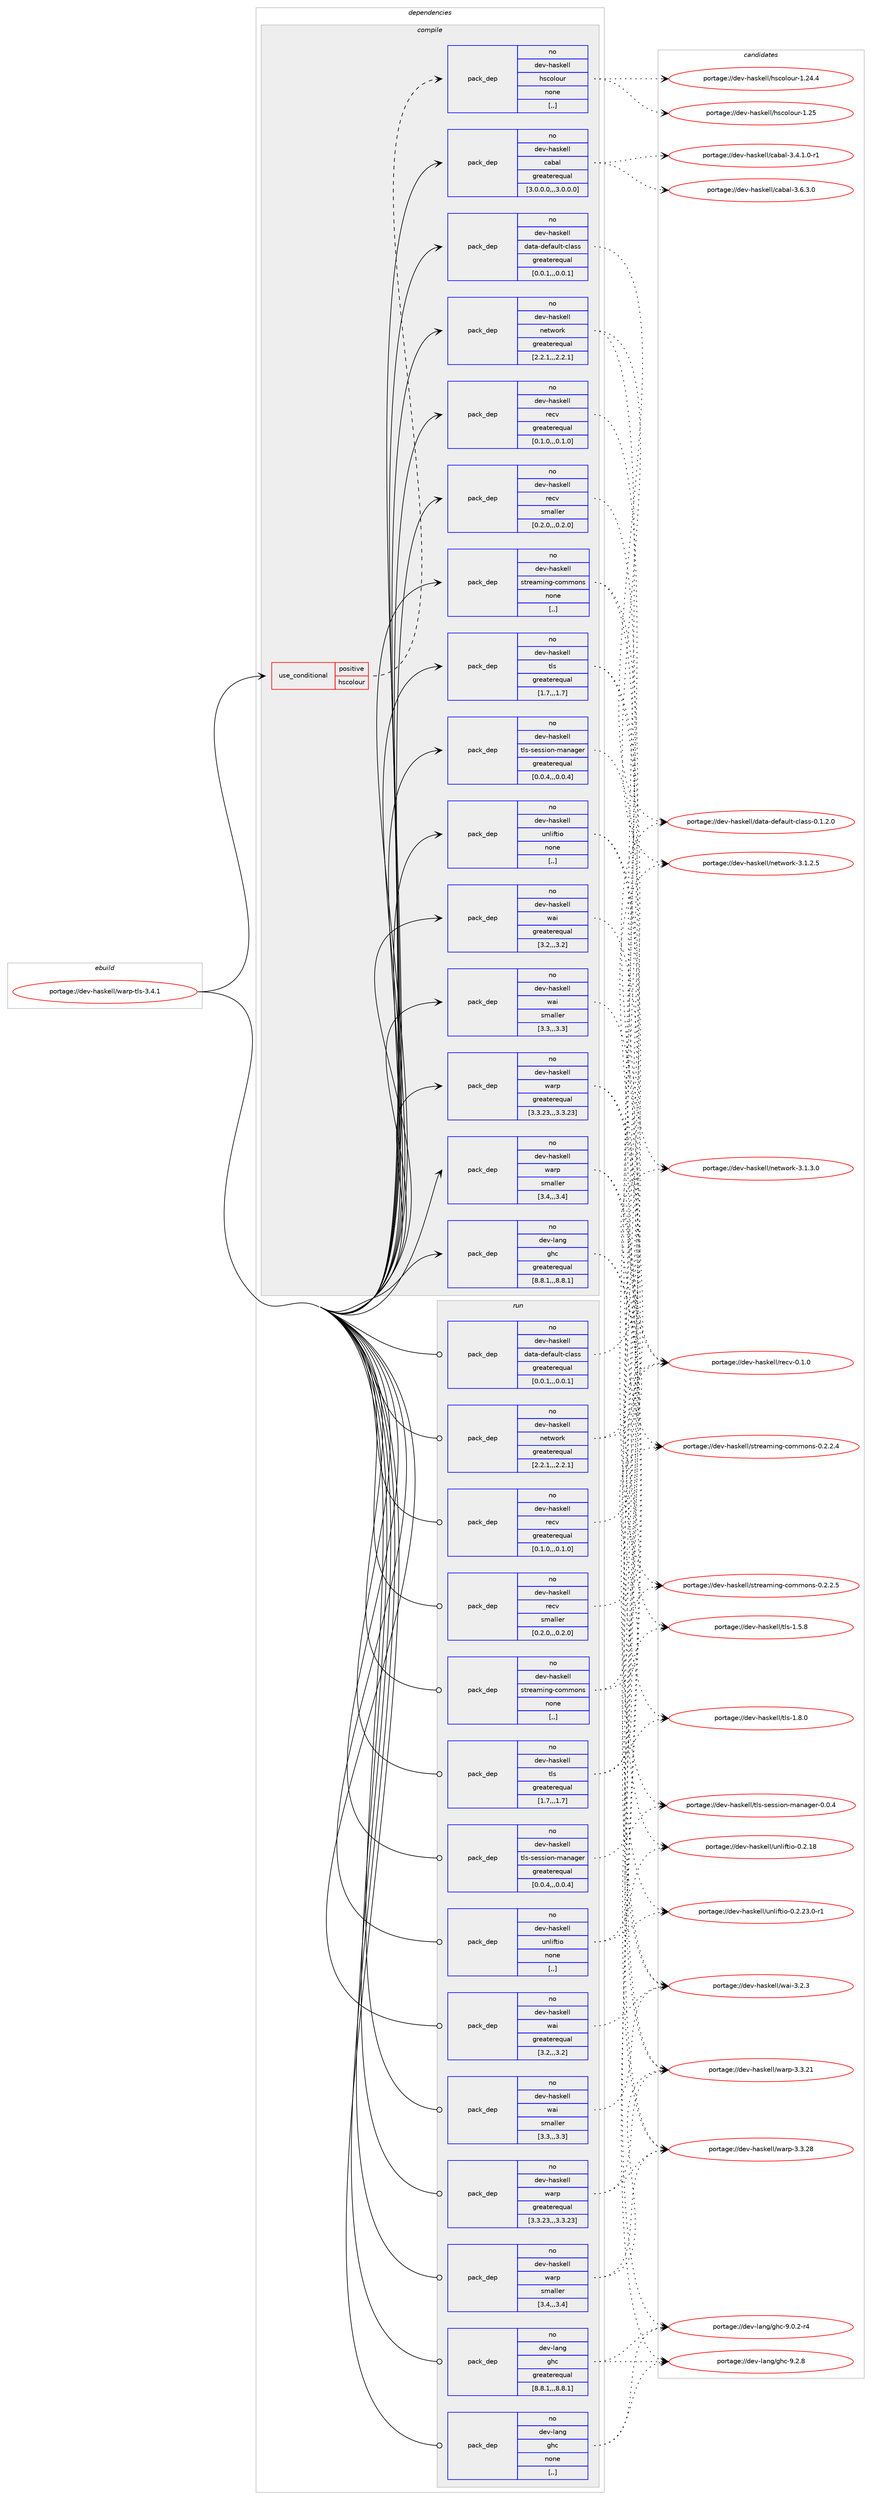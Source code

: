 digraph prolog {

# *************
# Graph options
# *************

newrank=true;
concentrate=true;
compound=true;
graph [rankdir=LR,fontname=Helvetica,fontsize=10,ranksep=1.5];#, ranksep=2.5, nodesep=0.2];
edge  [arrowhead=vee];
node  [fontname=Helvetica,fontsize=10];

# **********
# The ebuild
# **********

subgraph cluster_leftcol {
color=gray;
rank=same;
label=<<i>ebuild</i>>;
id [label="portage://dev-haskell/warp-tls-3.4.1", color=red, width=4, href="../dev-haskell/warp-tls-3.4.1.svg"];
}

# ****************
# The dependencies
# ****************

subgraph cluster_midcol {
color=gray;
label=<<i>dependencies</i>>;
subgraph cluster_compile {
fillcolor="#eeeeee";
style=filled;
label=<<i>compile</i>>;
subgraph cond20710 {
dependency88854 [label=<<TABLE BORDER="0" CELLBORDER="1" CELLSPACING="0" CELLPADDING="4"><TR><TD ROWSPAN="3" CELLPADDING="10">use_conditional</TD></TR><TR><TD>positive</TD></TR><TR><TD>hscolour</TD></TR></TABLE>>, shape=none, color=red];
subgraph pack67122 {
dependency88855 [label=<<TABLE BORDER="0" CELLBORDER="1" CELLSPACING="0" CELLPADDING="4" WIDTH="220"><TR><TD ROWSPAN="6" CELLPADDING="30">pack_dep</TD></TR><TR><TD WIDTH="110">no</TD></TR><TR><TD>dev-haskell</TD></TR><TR><TD>hscolour</TD></TR><TR><TD>none</TD></TR><TR><TD>[,,]</TD></TR></TABLE>>, shape=none, color=blue];
}
dependency88854:e -> dependency88855:w [weight=20,style="dashed",arrowhead="vee"];
}
id:e -> dependency88854:w [weight=20,style="solid",arrowhead="vee"];
subgraph pack67123 {
dependency88856 [label=<<TABLE BORDER="0" CELLBORDER="1" CELLSPACING="0" CELLPADDING="4" WIDTH="220"><TR><TD ROWSPAN="6" CELLPADDING="30">pack_dep</TD></TR><TR><TD WIDTH="110">no</TD></TR><TR><TD>dev-haskell</TD></TR><TR><TD>cabal</TD></TR><TR><TD>greaterequal</TD></TR><TR><TD>[3.0.0.0,,,3.0.0.0]</TD></TR></TABLE>>, shape=none, color=blue];
}
id:e -> dependency88856:w [weight=20,style="solid",arrowhead="vee"];
subgraph pack67124 {
dependency88857 [label=<<TABLE BORDER="0" CELLBORDER="1" CELLSPACING="0" CELLPADDING="4" WIDTH="220"><TR><TD ROWSPAN="6" CELLPADDING="30">pack_dep</TD></TR><TR><TD WIDTH="110">no</TD></TR><TR><TD>dev-haskell</TD></TR><TR><TD>data-default-class</TD></TR><TR><TD>greaterequal</TD></TR><TR><TD>[0.0.1,,,0.0.1]</TD></TR></TABLE>>, shape=none, color=blue];
}
id:e -> dependency88857:w [weight=20,style="solid",arrowhead="vee"];
subgraph pack67125 {
dependency88858 [label=<<TABLE BORDER="0" CELLBORDER="1" CELLSPACING="0" CELLPADDING="4" WIDTH="220"><TR><TD ROWSPAN="6" CELLPADDING="30">pack_dep</TD></TR><TR><TD WIDTH="110">no</TD></TR><TR><TD>dev-haskell</TD></TR><TR><TD>network</TD></TR><TR><TD>greaterequal</TD></TR><TR><TD>[2.2.1,,,2.2.1]</TD></TR></TABLE>>, shape=none, color=blue];
}
id:e -> dependency88858:w [weight=20,style="solid",arrowhead="vee"];
subgraph pack67126 {
dependency88859 [label=<<TABLE BORDER="0" CELLBORDER="1" CELLSPACING="0" CELLPADDING="4" WIDTH="220"><TR><TD ROWSPAN="6" CELLPADDING="30">pack_dep</TD></TR><TR><TD WIDTH="110">no</TD></TR><TR><TD>dev-haskell</TD></TR><TR><TD>recv</TD></TR><TR><TD>greaterequal</TD></TR><TR><TD>[0.1.0,,,0.1.0]</TD></TR></TABLE>>, shape=none, color=blue];
}
id:e -> dependency88859:w [weight=20,style="solid",arrowhead="vee"];
subgraph pack67127 {
dependency88860 [label=<<TABLE BORDER="0" CELLBORDER="1" CELLSPACING="0" CELLPADDING="4" WIDTH="220"><TR><TD ROWSPAN="6" CELLPADDING="30">pack_dep</TD></TR><TR><TD WIDTH="110">no</TD></TR><TR><TD>dev-haskell</TD></TR><TR><TD>recv</TD></TR><TR><TD>smaller</TD></TR><TR><TD>[0.2.0,,,0.2.0]</TD></TR></TABLE>>, shape=none, color=blue];
}
id:e -> dependency88860:w [weight=20,style="solid",arrowhead="vee"];
subgraph pack67128 {
dependency88861 [label=<<TABLE BORDER="0" CELLBORDER="1" CELLSPACING="0" CELLPADDING="4" WIDTH="220"><TR><TD ROWSPAN="6" CELLPADDING="30">pack_dep</TD></TR><TR><TD WIDTH="110">no</TD></TR><TR><TD>dev-haskell</TD></TR><TR><TD>streaming-commons</TD></TR><TR><TD>none</TD></TR><TR><TD>[,,]</TD></TR></TABLE>>, shape=none, color=blue];
}
id:e -> dependency88861:w [weight=20,style="solid",arrowhead="vee"];
subgraph pack67129 {
dependency88862 [label=<<TABLE BORDER="0" CELLBORDER="1" CELLSPACING="0" CELLPADDING="4" WIDTH="220"><TR><TD ROWSPAN="6" CELLPADDING="30">pack_dep</TD></TR><TR><TD WIDTH="110">no</TD></TR><TR><TD>dev-haskell</TD></TR><TR><TD>tls</TD></TR><TR><TD>greaterequal</TD></TR><TR><TD>[1.7,,,1.7]</TD></TR></TABLE>>, shape=none, color=blue];
}
id:e -> dependency88862:w [weight=20,style="solid",arrowhead="vee"];
subgraph pack67130 {
dependency88863 [label=<<TABLE BORDER="0" CELLBORDER="1" CELLSPACING="0" CELLPADDING="4" WIDTH="220"><TR><TD ROWSPAN="6" CELLPADDING="30">pack_dep</TD></TR><TR><TD WIDTH="110">no</TD></TR><TR><TD>dev-haskell</TD></TR><TR><TD>tls-session-manager</TD></TR><TR><TD>greaterequal</TD></TR><TR><TD>[0.0.4,,,0.0.4]</TD></TR></TABLE>>, shape=none, color=blue];
}
id:e -> dependency88863:w [weight=20,style="solid",arrowhead="vee"];
subgraph pack67131 {
dependency88864 [label=<<TABLE BORDER="0" CELLBORDER="1" CELLSPACING="0" CELLPADDING="4" WIDTH="220"><TR><TD ROWSPAN="6" CELLPADDING="30">pack_dep</TD></TR><TR><TD WIDTH="110">no</TD></TR><TR><TD>dev-haskell</TD></TR><TR><TD>unliftio</TD></TR><TR><TD>none</TD></TR><TR><TD>[,,]</TD></TR></TABLE>>, shape=none, color=blue];
}
id:e -> dependency88864:w [weight=20,style="solid",arrowhead="vee"];
subgraph pack67132 {
dependency88865 [label=<<TABLE BORDER="0" CELLBORDER="1" CELLSPACING="0" CELLPADDING="4" WIDTH="220"><TR><TD ROWSPAN="6" CELLPADDING="30">pack_dep</TD></TR><TR><TD WIDTH="110">no</TD></TR><TR><TD>dev-haskell</TD></TR><TR><TD>wai</TD></TR><TR><TD>greaterequal</TD></TR><TR><TD>[3.2,,,3.2]</TD></TR></TABLE>>, shape=none, color=blue];
}
id:e -> dependency88865:w [weight=20,style="solid",arrowhead="vee"];
subgraph pack67133 {
dependency88866 [label=<<TABLE BORDER="0" CELLBORDER="1" CELLSPACING="0" CELLPADDING="4" WIDTH="220"><TR><TD ROWSPAN="6" CELLPADDING="30">pack_dep</TD></TR><TR><TD WIDTH="110">no</TD></TR><TR><TD>dev-haskell</TD></TR><TR><TD>wai</TD></TR><TR><TD>smaller</TD></TR><TR><TD>[3.3,,,3.3]</TD></TR></TABLE>>, shape=none, color=blue];
}
id:e -> dependency88866:w [weight=20,style="solid",arrowhead="vee"];
subgraph pack67134 {
dependency88867 [label=<<TABLE BORDER="0" CELLBORDER="1" CELLSPACING="0" CELLPADDING="4" WIDTH="220"><TR><TD ROWSPAN="6" CELLPADDING="30">pack_dep</TD></TR><TR><TD WIDTH="110">no</TD></TR><TR><TD>dev-haskell</TD></TR><TR><TD>warp</TD></TR><TR><TD>greaterequal</TD></TR><TR><TD>[3.3.23,,,3.3.23]</TD></TR></TABLE>>, shape=none, color=blue];
}
id:e -> dependency88867:w [weight=20,style="solid",arrowhead="vee"];
subgraph pack67135 {
dependency88868 [label=<<TABLE BORDER="0" CELLBORDER="1" CELLSPACING="0" CELLPADDING="4" WIDTH="220"><TR><TD ROWSPAN="6" CELLPADDING="30">pack_dep</TD></TR><TR><TD WIDTH="110">no</TD></TR><TR><TD>dev-haskell</TD></TR><TR><TD>warp</TD></TR><TR><TD>smaller</TD></TR><TR><TD>[3.4,,,3.4]</TD></TR></TABLE>>, shape=none, color=blue];
}
id:e -> dependency88868:w [weight=20,style="solid",arrowhead="vee"];
subgraph pack67136 {
dependency88869 [label=<<TABLE BORDER="0" CELLBORDER="1" CELLSPACING="0" CELLPADDING="4" WIDTH="220"><TR><TD ROWSPAN="6" CELLPADDING="30">pack_dep</TD></TR><TR><TD WIDTH="110">no</TD></TR><TR><TD>dev-lang</TD></TR><TR><TD>ghc</TD></TR><TR><TD>greaterequal</TD></TR><TR><TD>[8.8.1,,,8.8.1]</TD></TR></TABLE>>, shape=none, color=blue];
}
id:e -> dependency88869:w [weight=20,style="solid",arrowhead="vee"];
}
subgraph cluster_compileandrun {
fillcolor="#eeeeee";
style=filled;
label=<<i>compile and run</i>>;
}
subgraph cluster_run {
fillcolor="#eeeeee";
style=filled;
label=<<i>run</i>>;
subgraph pack67137 {
dependency88870 [label=<<TABLE BORDER="0" CELLBORDER="1" CELLSPACING="0" CELLPADDING="4" WIDTH="220"><TR><TD ROWSPAN="6" CELLPADDING="30">pack_dep</TD></TR><TR><TD WIDTH="110">no</TD></TR><TR><TD>dev-haskell</TD></TR><TR><TD>data-default-class</TD></TR><TR><TD>greaterequal</TD></TR><TR><TD>[0.0.1,,,0.0.1]</TD></TR></TABLE>>, shape=none, color=blue];
}
id:e -> dependency88870:w [weight=20,style="solid",arrowhead="odot"];
subgraph pack67138 {
dependency88871 [label=<<TABLE BORDER="0" CELLBORDER="1" CELLSPACING="0" CELLPADDING="4" WIDTH="220"><TR><TD ROWSPAN="6" CELLPADDING="30">pack_dep</TD></TR><TR><TD WIDTH="110">no</TD></TR><TR><TD>dev-haskell</TD></TR><TR><TD>network</TD></TR><TR><TD>greaterequal</TD></TR><TR><TD>[2.2.1,,,2.2.1]</TD></TR></TABLE>>, shape=none, color=blue];
}
id:e -> dependency88871:w [weight=20,style="solid",arrowhead="odot"];
subgraph pack67139 {
dependency88872 [label=<<TABLE BORDER="0" CELLBORDER="1" CELLSPACING="0" CELLPADDING="4" WIDTH="220"><TR><TD ROWSPAN="6" CELLPADDING="30">pack_dep</TD></TR><TR><TD WIDTH="110">no</TD></TR><TR><TD>dev-haskell</TD></TR><TR><TD>recv</TD></TR><TR><TD>greaterequal</TD></TR><TR><TD>[0.1.0,,,0.1.0]</TD></TR></TABLE>>, shape=none, color=blue];
}
id:e -> dependency88872:w [weight=20,style="solid",arrowhead="odot"];
subgraph pack67140 {
dependency88873 [label=<<TABLE BORDER="0" CELLBORDER="1" CELLSPACING="0" CELLPADDING="4" WIDTH="220"><TR><TD ROWSPAN="6" CELLPADDING="30">pack_dep</TD></TR><TR><TD WIDTH="110">no</TD></TR><TR><TD>dev-haskell</TD></TR><TR><TD>recv</TD></TR><TR><TD>smaller</TD></TR><TR><TD>[0.2.0,,,0.2.0]</TD></TR></TABLE>>, shape=none, color=blue];
}
id:e -> dependency88873:w [weight=20,style="solid",arrowhead="odot"];
subgraph pack67141 {
dependency88874 [label=<<TABLE BORDER="0" CELLBORDER="1" CELLSPACING="0" CELLPADDING="4" WIDTH="220"><TR><TD ROWSPAN="6" CELLPADDING="30">pack_dep</TD></TR><TR><TD WIDTH="110">no</TD></TR><TR><TD>dev-haskell</TD></TR><TR><TD>streaming-commons</TD></TR><TR><TD>none</TD></TR><TR><TD>[,,]</TD></TR></TABLE>>, shape=none, color=blue];
}
id:e -> dependency88874:w [weight=20,style="solid",arrowhead="odot"];
subgraph pack67142 {
dependency88875 [label=<<TABLE BORDER="0" CELLBORDER="1" CELLSPACING="0" CELLPADDING="4" WIDTH="220"><TR><TD ROWSPAN="6" CELLPADDING="30">pack_dep</TD></TR><TR><TD WIDTH="110">no</TD></TR><TR><TD>dev-haskell</TD></TR><TR><TD>tls</TD></TR><TR><TD>greaterequal</TD></TR><TR><TD>[1.7,,,1.7]</TD></TR></TABLE>>, shape=none, color=blue];
}
id:e -> dependency88875:w [weight=20,style="solid",arrowhead="odot"];
subgraph pack67143 {
dependency88876 [label=<<TABLE BORDER="0" CELLBORDER="1" CELLSPACING="0" CELLPADDING="4" WIDTH="220"><TR><TD ROWSPAN="6" CELLPADDING="30">pack_dep</TD></TR><TR><TD WIDTH="110">no</TD></TR><TR><TD>dev-haskell</TD></TR><TR><TD>tls-session-manager</TD></TR><TR><TD>greaterequal</TD></TR><TR><TD>[0.0.4,,,0.0.4]</TD></TR></TABLE>>, shape=none, color=blue];
}
id:e -> dependency88876:w [weight=20,style="solid",arrowhead="odot"];
subgraph pack67144 {
dependency88877 [label=<<TABLE BORDER="0" CELLBORDER="1" CELLSPACING="0" CELLPADDING="4" WIDTH="220"><TR><TD ROWSPAN="6" CELLPADDING="30">pack_dep</TD></TR><TR><TD WIDTH="110">no</TD></TR><TR><TD>dev-haskell</TD></TR><TR><TD>unliftio</TD></TR><TR><TD>none</TD></TR><TR><TD>[,,]</TD></TR></TABLE>>, shape=none, color=blue];
}
id:e -> dependency88877:w [weight=20,style="solid",arrowhead="odot"];
subgraph pack67145 {
dependency88878 [label=<<TABLE BORDER="0" CELLBORDER="1" CELLSPACING="0" CELLPADDING="4" WIDTH="220"><TR><TD ROWSPAN="6" CELLPADDING="30">pack_dep</TD></TR><TR><TD WIDTH="110">no</TD></TR><TR><TD>dev-haskell</TD></TR><TR><TD>wai</TD></TR><TR><TD>greaterequal</TD></TR><TR><TD>[3.2,,,3.2]</TD></TR></TABLE>>, shape=none, color=blue];
}
id:e -> dependency88878:w [weight=20,style="solid",arrowhead="odot"];
subgraph pack67146 {
dependency88879 [label=<<TABLE BORDER="0" CELLBORDER="1" CELLSPACING="0" CELLPADDING="4" WIDTH="220"><TR><TD ROWSPAN="6" CELLPADDING="30">pack_dep</TD></TR><TR><TD WIDTH="110">no</TD></TR><TR><TD>dev-haskell</TD></TR><TR><TD>wai</TD></TR><TR><TD>smaller</TD></TR><TR><TD>[3.3,,,3.3]</TD></TR></TABLE>>, shape=none, color=blue];
}
id:e -> dependency88879:w [weight=20,style="solid",arrowhead="odot"];
subgraph pack67147 {
dependency88880 [label=<<TABLE BORDER="0" CELLBORDER="1" CELLSPACING="0" CELLPADDING="4" WIDTH="220"><TR><TD ROWSPAN="6" CELLPADDING="30">pack_dep</TD></TR><TR><TD WIDTH="110">no</TD></TR><TR><TD>dev-haskell</TD></TR><TR><TD>warp</TD></TR><TR><TD>greaterequal</TD></TR><TR><TD>[3.3.23,,,3.3.23]</TD></TR></TABLE>>, shape=none, color=blue];
}
id:e -> dependency88880:w [weight=20,style="solid",arrowhead="odot"];
subgraph pack67148 {
dependency88881 [label=<<TABLE BORDER="0" CELLBORDER="1" CELLSPACING="0" CELLPADDING="4" WIDTH="220"><TR><TD ROWSPAN="6" CELLPADDING="30">pack_dep</TD></TR><TR><TD WIDTH="110">no</TD></TR><TR><TD>dev-haskell</TD></TR><TR><TD>warp</TD></TR><TR><TD>smaller</TD></TR><TR><TD>[3.4,,,3.4]</TD></TR></TABLE>>, shape=none, color=blue];
}
id:e -> dependency88881:w [weight=20,style="solid",arrowhead="odot"];
subgraph pack67149 {
dependency88882 [label=<<TABLE BORDER="0" CELLBORDER="1" CELLSPACING="0" CELLPADDING="4" WIDTH="220"><TR><TD ROWSPAN="6" CELLPADDING="30">pack_dep</TD></TR><TR><TD WIDTH="110">no</TD></TR><TR><TD>dev-lang</TD></TR><TR><TD>ghc</TD></TR><TR><TD>greaterequal</TD></TR><TR><TD>[8.8.1,,,8.8.1]</TD></TR></TABLE>>, shape=none, color=blue];
}
id:e -> dependency88882:w [weight=20,style="solid",arrowhead="odot"];
subgraph pack67150 {
dependency88883 [label=<<TABLE BORDER="0" CELLBORDER="1" CELLSPACING="0" CELLPADDING="4" WIDTH="220"><TR><TD ROWSPAN="6" CELLPADDING="30">pack_dep</TD></TR><TR><TD WIDTH="110">no</TD></TR><TR><TD>dev-lang</TD></TR><TR><TD>ghc</TD></TR><TR><TD>none</TD></TR><TR><TD>[,,]</TD></TR></TABLE>>, shape=none, color=blue];
}
id:e -> dependency88883:w [weight=20,style="solid",arrowhead="odot"];
}
}

# **************
# The candidates
# **************

subgraph cluster_choices {
rank=same;
color=gray;
label=<<i>candidates</i>>;

subgraph choice67122 {
color=black;
nodesep=1;
choice1001011184510497115107101108108471041159911110811111711445494650524652 [label="portage://dev-haskell/hscolour-1.24.4", color=red, width=4,href="../dev-haskell/hscolour-1.24.4.svg"];
choice100101118451049711510710110810847104115991111081111171144549465053 [label="portage://dev-haskell/hscolour-1.25", color=red, width=4,href="../dev-haskell/hscolour-1.25.svg"];
dependency88855:e -> choice1001011184510497115107101108108471041159911110811111711445494650524652:w [style=dotted,weight="100"];
dependency88855:e -> choice100101118451049711510710110810847104115991111081111171144549465053:w [style=dotted,weight="100"];
}
subgraph choice67123 {
color=black;
nodesep=1;
choice1001011184510497115107101108108479997989710845514652464946484511449 [label="portage://dev-haskell/cabal-3.4.1.0-r1", color=red, width=4,href="../dev-haskell/cabal-3.4.1.0-r1.svg"];
choice100101118451049711510710110810847999798971084551465446514648 [label="portage://dev-haskell/cabal-3.6.3.0", color=red, width=4,href="../dev-haskell/cabal-3.6.3.0.svg"];
dependency88856:e -> choice1001011184510497115107101108108479997989710845514652464946484511449:w [style=dotted,weight="100"];
dependency88856:e -> choice100101118451049711510710110810847999798971084551465446514648:w [style=dotted,weight="100"];
}
subgraph choice67124 {
color=black;
nodesep=1;
choice100101118451049711510710110810847100971169745100101102971171081164599108971151154548464946504648 [label="portage://dev-haskell/data-default-class-0.1.2.0", color=red, width=4,href="../dev-haskell/data-default-class-0.1.2.0.svg"];
dependency88857:e -> choice100101118451049711510710110810847100971169745100101102971171081164599108971151154548464946504648:w [style=dotted,weight="100"];
}
subgraph choice67125 {
color=black;
nodesep=1;
choice1001011184510497115107101108108471101011161191111141074551464946504653 [label="portage://dev-haskell/network-3.1.2.5", color=red, width=4,href="../dev-haskell/network-3.1.2.5.svg"];
choice1001011184510497115107101108108471101011161191111141074551464946514648 [label="portage://dev-haskell/network-3.1.3.0", color=red, width=4,href="../dev-haskell/network-3.1.3.0.svg"];
dependency88858:e -> choice1001011184510497115107101108108471101011161191111141074551464946504653:w [style=dotted,weight="100"];
dependency88858:e -> choice1001011184510497115107101108108471101011161191111141074551464946514648:w [style=dotted,weight="100"];
}
subgraph choice67126 {
color=black;
nodesep=1;
choice10010111845104971151071011081084711410199118454846494648 [label="portage://dev-haskell/recv-0.1.0", color=red, width=4,href="../dev-haskell/recv-0.1.0.svg"];
dependency88859:e -> choice10010111845104971151071011081084711410199118454846494648:w [style=dotted,weight="100"];
}
subgraph choice67127 {
color=black;
nodesep=1;
choice10010111845104971151071011081084711410199118454846494648 [label="portage://dev-haskell/recv-0.1.0", color=red, width=4,href="../dev-haskell/recv-0.1.0.svg"];
dependency88860:e -> choice10010111845104971151071011081084711410199118454846494648:w [style=dotted,weight="100"];
}
subgraph choice67128 {
color=black;
nodesep=1;
choice1001011184510497115107101108108471151161141019710910511010345991111091091111101154548465046504652 [label="portage://dev-haskell/streaming-commons-0.2.2.4", color=red, width=4,href="../dev-haskell/streaming-commons-0.2.2.4.svg"];
choice1001011184510497115107101108108471151161141019710910511010345991111091091111101154548465046504653 [label="portage://dev-haskell/streaming-commons-0.2.2.5", color=red, width=4,href="../dev-haskell/streaming-commons-0.2.2.5.svg"];
dependency88861:e -> choice1001011184510497115107101108108471151161141019710910511010345991111091091111101154548465046504652:w [style=dotted,weight="100"];
dependency88861:e -> choice1001011184510497115107101108108471151161141019710910511010345991111091091111101154548465046504653:w [style=dotted,weight="100"];
}
subgraph choice67129 {
color=black;
nodesep=1;
choice100101118451049711510710110810847116108115454946534656 [label="portage://dev-haskell/tls-1.5.8", color=red, width=4,href="../dev-haskell/tls-1.5.8.svg"];
choice100101118451049711510710110810847116108115454946564648 [label="portage://dev-haskell/tls-1.8.0", color=red, width=4,href="../dev-haskell/tls-1.8.0.svg"];
dependency88862:e -> choice100101118451049711510710110810847116108115454946534656:w [style=dotted,weight="100"];
dependency88862:e -> choice100101118451049711510710110810847116108115454946564648:w [style=dotted,weight="100"];
}
subgraph choice67130 {
color=black;
nodesep=1;
choice10010111845104971151071011081084711610811545115101115115105111110451099711097103101114454846484652 [label="portage://dev-haskell/tls-session-manager-0.0.4", color=red, width=4,href="../dev-haskell/tls-session-manager-0.0.4.svg"];
dependency88863:e -> choice10010111845104971151071011081084711610811545115101115115105111110451099711097103101114454846484652:w [style=dotted,weight="100"];
}
subgraph choice67131 {
color=black;
nodesep=1;
choice10010111845104971151071011081084711711010810510211610511145484650464956 [label="portage://dev-haskell/unliftio-0.2.18", color=red, width=4,href="../dev-haskell/unliftio-0.2.18.svg"];
choice1001011184510497115107101108108471171101081051021161051114548465046505146484511449 [label="portage://dev-haskell/unliftio-0.2.23.0-r1", color=red, width=4,href="../dev-haskell/unliftio-0.2.23.0-r1.svg"];
dependency88864:e -> choice10010111845104971151071011081084711711010810510211610511145484650464956:w [style=dotted,weight="100"];
dependency88864:e -> choice1001011184510497115107101108108471171101081051021161051114548465046505146484511449:w [style=dotted,weight="100"];
}
subgraph choice67132 {
color=black;
nodesep=1;
choice10010111845104971151071011081084711997105455146504651 [label="portage://dev-haskell/wai-3.2.3", color=red, width=4,href="../dev-haskell/wai-3.2.3.svg"];
dependency88865:e -> choice10010111845104971151071011081084711997105455146504651:w [style=dotted,weight="100"];
}
subgraph choice67133 {
color=black;
nodesep=1;
choice10010111845104971151071011081084711997105455146504651 [label="portage://dev-haskell/wai-3.2.3", color=red, width=4,href="../dev-haskell/wai-3.2.3.svg"];
dependency88866:e -> choice10010111845104971151071011081084711997105455146504651:w [style=dotted,weight="100"];
}
subgraph choice67134 {
color=black;
nodesep=1;
choice1001011184510497115107101108108471199711411245514651465049 [label="portage://dev-haskell/warp-3.3.21", color=red, width=4,href="../dev-haskell/warp-3.3.21.svg"];
choice1001011184510497115107101108108471199711411245514651465056 [label="portage://dev-haskell/warp-3.3.28", color=red, width=4,href="../dev-haskell/warp-3.3.28.svg"];
dependency88867:e -> choice1001011184510497115107101108108471199711411245514651465049:w [style=dotted,weight="100"];
dependency88867:e -> choice1001011184510497115107101108108471199711411245514651465056:w [style=dotted,weight="100"];
}
subgraph choice67135 {
color=black;
nodesep=1;
choice1001011184510497115107101108108471199711411245514651465049 [label="portage://dev-haskell/warp-3.3.21", color=red, width=4,href="../dev-haskell/warp-3.3.21.svg"];
choice1001011184510497115107101108108471199711411245514651465056 [label="portage://dev-haskell/warp-3.3.28", color=red, width=4,href="../dev-haskell/warp-3.3.28.svg"];
dependency88868:e -> choice1001011184510497115107101108108471199711411245514651465049:w [style=dotted,weight="100"];
dependency88868:e -> choice1001011184510497115107101108108471199711411245514651465056:w [style=dotted,weight="100"];
}
subgraph choice67136 {
color=black;
nodesep=1;
choice100101118451089711010347103104994557464846504511452 [label="portage://dev-lang/ghc-9.0.2-r4", color=red, width=4,href="../dev-lang/ghc-9.0.2-r4.svg"];
choice10010111845108971101034710310499455746504656 [label="portage://dev-lang/ghc-9.2.8", color=red, width=4,href="../dev-lang/ghc-9.2.8.svg"];
dependency88869:e -> choice100101118451089711010347103104994557464846504511452:w [style=dotted,weight="100"];
dependency88869:e -> choice10010111845108971101034710310499455746504656:w [style=dotted,weight="100"];
}
subgraph choice67137 {
color=black;
nodesep=1;
choice100101118451049711510710110810847100971169745100101102971171081164599108971151154548464946504648 [label="portage://dev-haskell/data-default-class-0.1.2.0", color=red, width=4,href="../dev-haskell/data-default-class-0.1.2.0.svg"];
dependency88870:e -> choice100101118451049711510710110810847100971169745100101102971171081164599108971151154548464946504648:w [style=dotted,weight="100"];
}
subgraph choice67138 {
color=black;
nodesep=1;
choice1001011184510497115107101108108471101011161191111141074551464946504653 [label="portage://dev-haskell/network-3.1.2.5", color=red, width=4,href="../dev-haskell/network-3.1.2.5.svg"];
choice1001011184510497115107101108108471101011161191111141074551464946514648 [label="portage://dev-haskell/network-3.1.3.0", color=red, width=4,href="../dev-haskell/network-3.1.3.0.svg"];
dependency88871:e -> choice1001011184510497115107101108108471101011161191111141074551464946504653:w [style=dotted,weight="100"];
dependency88871:e -> choice1001011184510497115107101108108471101011161191111141074551464946514648:w [style=dotted,weight="100"];
}
subgraph choice67139 {
color=black;
nodesep=1;
choice10010111845104971151071011081084711410199118454846494648 [label="portage://dev-haskell/recv-0.1.0", color=red, width=4,href="../dev-haskell/recv-0.1.0.svg"];
dependency88872:e -> choice10010111845104971151071011081084711410199118454846494648:w [style=dotted,weight="100"];
}
subgraph choice67140 {
color=black;
nodesep=1;
choice10010111845104971151071011081084711410199118454846494648 [label="portage://dev-haskell/recv-0.1.0", color=red, width=4,href="../dev-haskell/recv-0.1.0.svg"];
dependency88873:e -> choice10010111845104971151071011081084711410199118454846494648:w [style=dotted,weight="100"];
}
subgraph choice67141 {
color=black;
nodesep=1;
choice1001011184510497115107101108108471151161141019710910511010345991111091091111101154548465046504652 [label="portage://dev-haskell/streaming-commons-0.2.2.4", color=red, width=4,href="../dev-haskell/streaming-commons-0.2.2.4.svg"];
choice1001011184510497115107101108108471151161141019710910511010345991111091091111101154548465046504653 [label="portage://dev-haskell/streaming-commons-0.2.2.5", color=red, width=4,href="../dev-haskell/streaming-commons-0.2.2.5.svg"];
dependency88874:e -> choice1001011184510497115107101108108471151161141019710910511010345991111091091111101154548465046504652:w [style=dotted,weight="100"];
dependency88874:e -> choice1001011184510497115107101108108471151161141019710910511010345991111091091111101154548465046504653:w [style=dotted,weight="100"];
}
subgraph choice67142 {
color=black;
nodesep=1;
choice100101118451049711510710110810847116108115454946534656 [label="portage://dev-haskell/tls-1.5.8", color=red, width=4,href="../dev-haskell/tls-1.5.8.svg"];
choice100101118451049711510710110810847116108115454946564648 [label="portage://dev-haskell/tls-1.8.0", color=red, width=4,href="../dev-haskell/tls-1.8.0.svg"];
dependency88875:e -> choice100101118451049711510710110810847116108115454946534656:w [style=dotted,weight="100"];
dependency88875:e -> choice100101118451049711510710110810847116108115454946564648:w [style=dotted,weight="100"];
}
subgraph choice67143 {
color=black;
nodesep=1;
choice10010111845104971151071011081084711610811545115101115115105111110451099711097103101114454846484652 [label="portage://dev-haskell/tls-session-manager-0.0.4", color=red, width=4,href="../dev-haskell/tls-session-manager-0.0.4.svg"];
dependency88876:e -> choice10010111845104971151071011081084711610811545115101115115105111110451099711097103101114454846484652:w [style=dotted,weight="100"];
}
subgraph choice67144 {
color=black;
nodesep=1;
choice10010111845104971151071011081084711711010810510211610511145484650464956 [label="portage://dev-haskell/unliftio-0.2.18", color=red, width=4,href="../dev-haskell/unliftio-0.2.18.svg"];
choice1001011184510497115107101108108471171101081051021161051114548465046505146484511449 [label="portage://dev-haskell/unliftio-0.2.23.0-r1", color=red, width=4,href="../dev-haskell/unliftio-0.2.23.0-r1.svg"];
dependency88877:e -> choice10010111845104971151071011081084711711010810510211610511145484650464956:w [style=dotted,weight="100"];
dependency88877:e -> choice1001011184510497115107101108108471171101081051021161051114548465046505146484511449:w [style=dotted,weight="100"];
}
subgraph choice67145 {
color=black;
nodesep=1;
choice10010111845104971151071011081084711997105455146504651 [label="portage://dev-haskell/wai-3.2.3", color=red, width=4,href="../dev-haskell/wai-3.2.3.svg"];
dependency88878:e -> choice10010111845104971151071011081084711997105455146504651:w [style=dotted,weight="100"];
}
subgraph choice67146 {
color=black;
nodesep=1;
choice10010111845104971151071011081084711997105455146504651 [label="portage://dev-haskell/wai-3.2.3", color=red, width=4,href="../dev-haskell/wai-3.2.3.svg"];
dependency88879:e -> choice10010111845104971151071011081084711997105455146504651:w [style=dotted,weight="100"];
}
subgraph choice67147 {
color=black;
nodesep=1;
choice1001011184510497115107101108108471199711411245514651465049 [label="portage://dev-haskell/warp-3.3.21", color=red, width=4,href="../dev-haskell/warp-3.3.21.svg"];
choice1001011184510497115107101108108471199711411245514651465056 [label="portage://dev-haskell/warp-3.3.28", color=red, width=4,href="../dev-haskell/warp-3.3.28.svg"];
dependency88880:e -> choice1001011184510497115107101108108471199711411245514651465049:w [style=dotted,weight="100"];
dependency88880:e -> choice1001011184510497115107101108108471199711411245514651465056:w [style=dotted,weight="100"];
}
subgraph choice67148 {
color=black;
nodesep=1;
choice1001011184510497115107101108108471199711411245514651465049 [label="portage://dev-haskell/warp-3.3.21", color=red, width=4,href="../dev-haskell/warp-3.3.21.svg"];
choice1001011184510497115107101108108471199711411245514651465056 [label="portage://dev-haskell/warp-3.3.28", color=red, width=4,href="../dev-haskell/warp-3.3.28.svg"];
dependency88881:e -> choice1001011184510497115107101108108471199711411245514651465049:w [style=dotted,weight="100"];
dependency88881:e -> choice1001011184510497115107101108108471199711411245514651465056:w [style=dotted,weight="100"];
}
subgraph choice67149 {
color=black;
nodesep=1;
choice100101118451089711010347103104994557464846504511452 [label="portage://dev-lang/ghc-9.0.2-r4", color=red, width=4,href="../dev-lang/ghc-9.0.2-r4.svg"];
choice10010111845108971101034710310499455746504656 [label="portage://dev-lang/ghc-9.2.8", color=red, width=4,href="../dev-lang/ghc-9.2.8.svg"];
dependency88882:e -> choice100101118451089711010347103104994557464846504511452:w [style=dotted,weight="100"];
dependency88882:e -> choice10010111845108971101034710310499455746504656:w [style=dotted,weight="100"];
}
subgraph choice67150 {
color=black;
nodesep=1;
choice100101118451089711010347103104994557464846504511452 [label="portage://dev-lang/ghc-9.0.2-r4", color=red, width=4,href="../dev-lang/ghc-9.0.2-r4.svg"];
choice10010111845108971101034710310499455746504656 [label="portage://dev-lang/ghc-9.2.8", color=red, width=4,href="../dev-lang/ghc-9.2.8.svg"];
dependency88883:e -> choice100101118451089711010347103104994557464846504511452:w [style=dotted,weight="100"];
dependency88883:e -> choice10010111845108971101034710310499455746504656:w [style=dotted,weight="100"];
}
}

}
